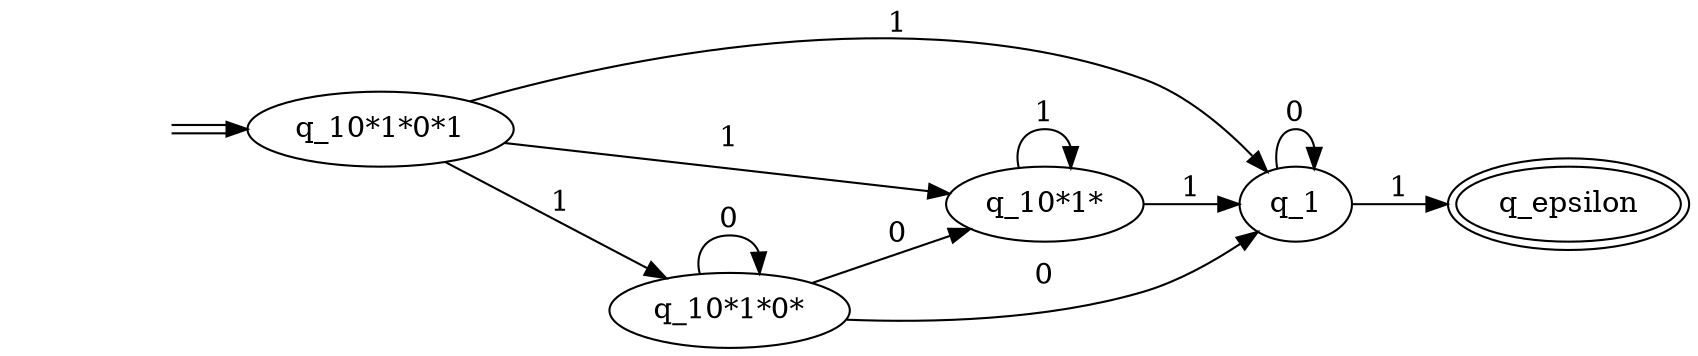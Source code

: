 digraph Automaton { 
  rankdir = LR
  0 [label="q_epsilon",peripheries=2];  1 [label="q_1"];  2 [label="q_10*1*"];  3 [label="q_10*1*0*"];  4 [label="q_10*1*0*1"];  start4 [style=invis]
  start4 -> 4[color="black:white:black"]
  1 -> 1 [label = "0" ]
  1 -> 0 [label = "1" ]
  2 -> 2 [label = "1" ]
  2 -> 1 [label = "1" ]
  3 -> 2 [label = "0" ]
  3 -> 1 [label = "0" ]
  3 -> 3 [label = "0" ]
  4 -> 2 [label = "1" ]
  4 -> 1 [label = "1" ]
  4 -> 3 [label = "1" ]
}

